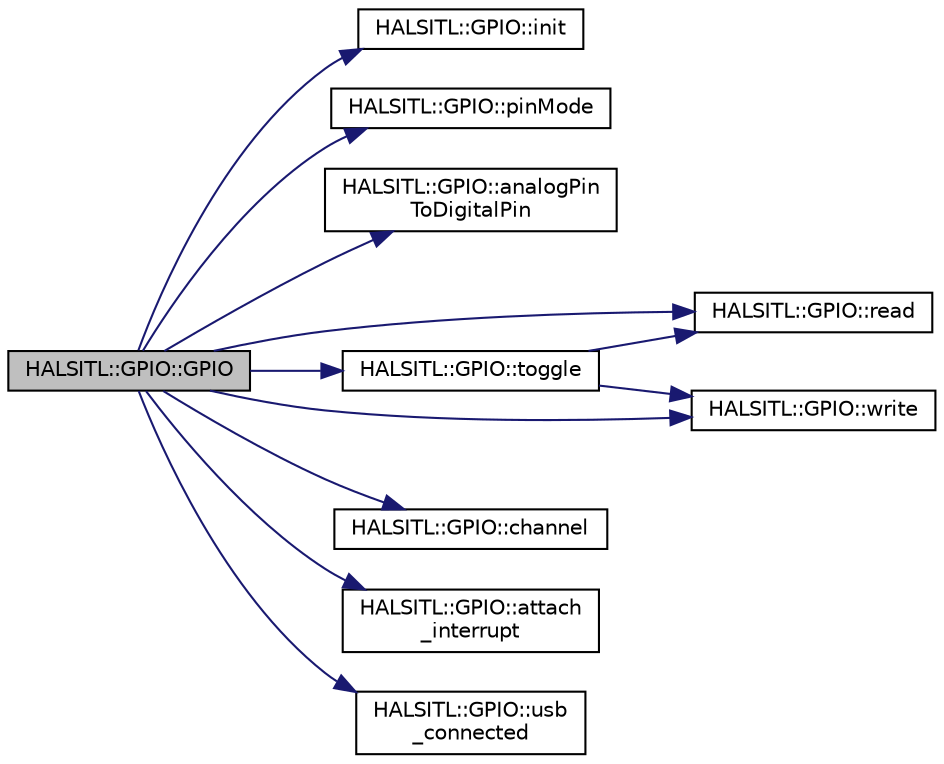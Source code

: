 digraph "HALSITL::GPIO::GPIO"
{
 // INTERACTIVE_SVG=YES
  edge [fontname="Helvetica",fontsize="10",labelfontname="Helvetica",labelfontsize="10"];
  node [fontname="Helvetica",fontsize="10",shape=record];
  rankdir="LR";
  Node1 [label="HALSITL::GPIO::GPIO",height=0.2,width=0.4,color="black", fillcolor="grey75", style="filled", fontcolor="black"];
  Node1 -> Node2 [color="midnightblue",fontsize="10",style="solid",fontname="Helvetica"];
  Node2 [label="HALSITL::GPIO::init",height=0.2,width=0.4,color="black", fillcolor="white", style="filled",URL="$classHALSITL_1_1GPIO.html#a136864b3b663cd065289c8d4071bca94"];
  Node1 -> Node3 [color="midnightblue",fontsize="10",style="solid",fontname="Helvetica"];
  Node3 [label="HALSITL::GPIO::pinMode",height=0.2,width=0.4,color="black", fillcolor="white", style="filled",URL="$classHALSITL_1_1GPIO.html#ad6b691af3890825e870b355e5895a612"];
  Node1 -> Node4 [color="midnightblue",fontsize="10",style="solid",fontname="Helvetica"];
  Node4 [label="HALSITL::GPIO::analogPin\lToDigitalPin",height=0.2,width=0.4,color="black", fillcolor="white", style="filled",URL="$classHALSITL_1_1GPIO.html#ae1ae35fa9d900acc3b4a6f39aeaccac7"];
  Node1 -> Node5 [color="midnightblue",fontsize="10",style="solid",fontname="Helvetica"];
  Node5 [label="HALSITL::GPIO::read",height=0.2,width=0.4,color="black", fillcolor="white", style="filled",URL="$classHALSITL_1_1GPIO.html#aedc660df2278ce47542f458582bf6c72"];
  Node1 -> Node6 [color="midnightblue",fontsize="10",style="solid",fontname="Helvetica"];
  Node6 [label="HALSITL::GPIO::write",height=0.2,width=0.4,color="black", fillcolor="white", style="filled",URL="$classHALSITL_1_1GPIO.html#a37f695836148e56bb7d173111c2b8aaf"];
  Node1 -> Node7 [color="midnightblue",fontsize="10",style="solid",fontname="Helvetica"];
  Node7 [label="HALSITL::GPIO::toggle",height=0.2,width=0.4,color="black", fillcolor="white", style="filled",URL="$classHALSITL_1_1GPIO.html#a6906dcead960b89e663570dc781d8234"];
  Node7 -> Node6 [color="midnightblue",fontsize="10",style="solid",fontname="Helvetica"];
  Node7 -> Node5 [color="midnightblue",fontsize="10",style="solid",fontname="Helvetica"];
  Node1 -> Node8 [color="midnightblue",fontsize="10",style="solid",fontname="Helvetica"];
  Node8 [label="HALSITL::GPIO::channel",height=0.2,width=0.4,color="black", fillcolor="white", style="filled",URL="$classHALSITL_1_1GPIO.html#abfc6934a0171b60d39e377f2ebf7ab8c"];
  Node1 -> Node9 [color="midnightblue",fontsize="10",style="solid",fontname="Helvetica"];
  Node9 [label="HALSITL::GPIO::attach\l_interrupt",height=0.2,width=0.4,color="black", fillcolor="white", style="filled",URL="$classHALSITL_1_1GPIO.html#adf774f560b09c1b074d936e946a02c10"];
  Node1 -> Node10 [color="midnightblue",fontsize="10",style="solid",fontname="Helvetica"];
  Node10 [label="HALSITL::GPIO::usb\l_connected",height=0.2,width=0.4,color="black", fillcolor="white", style="filled",URL="$classHALSITL_1_1GPIO.html#a0154283dda39e06f3c749b3988d5b577"];
}
